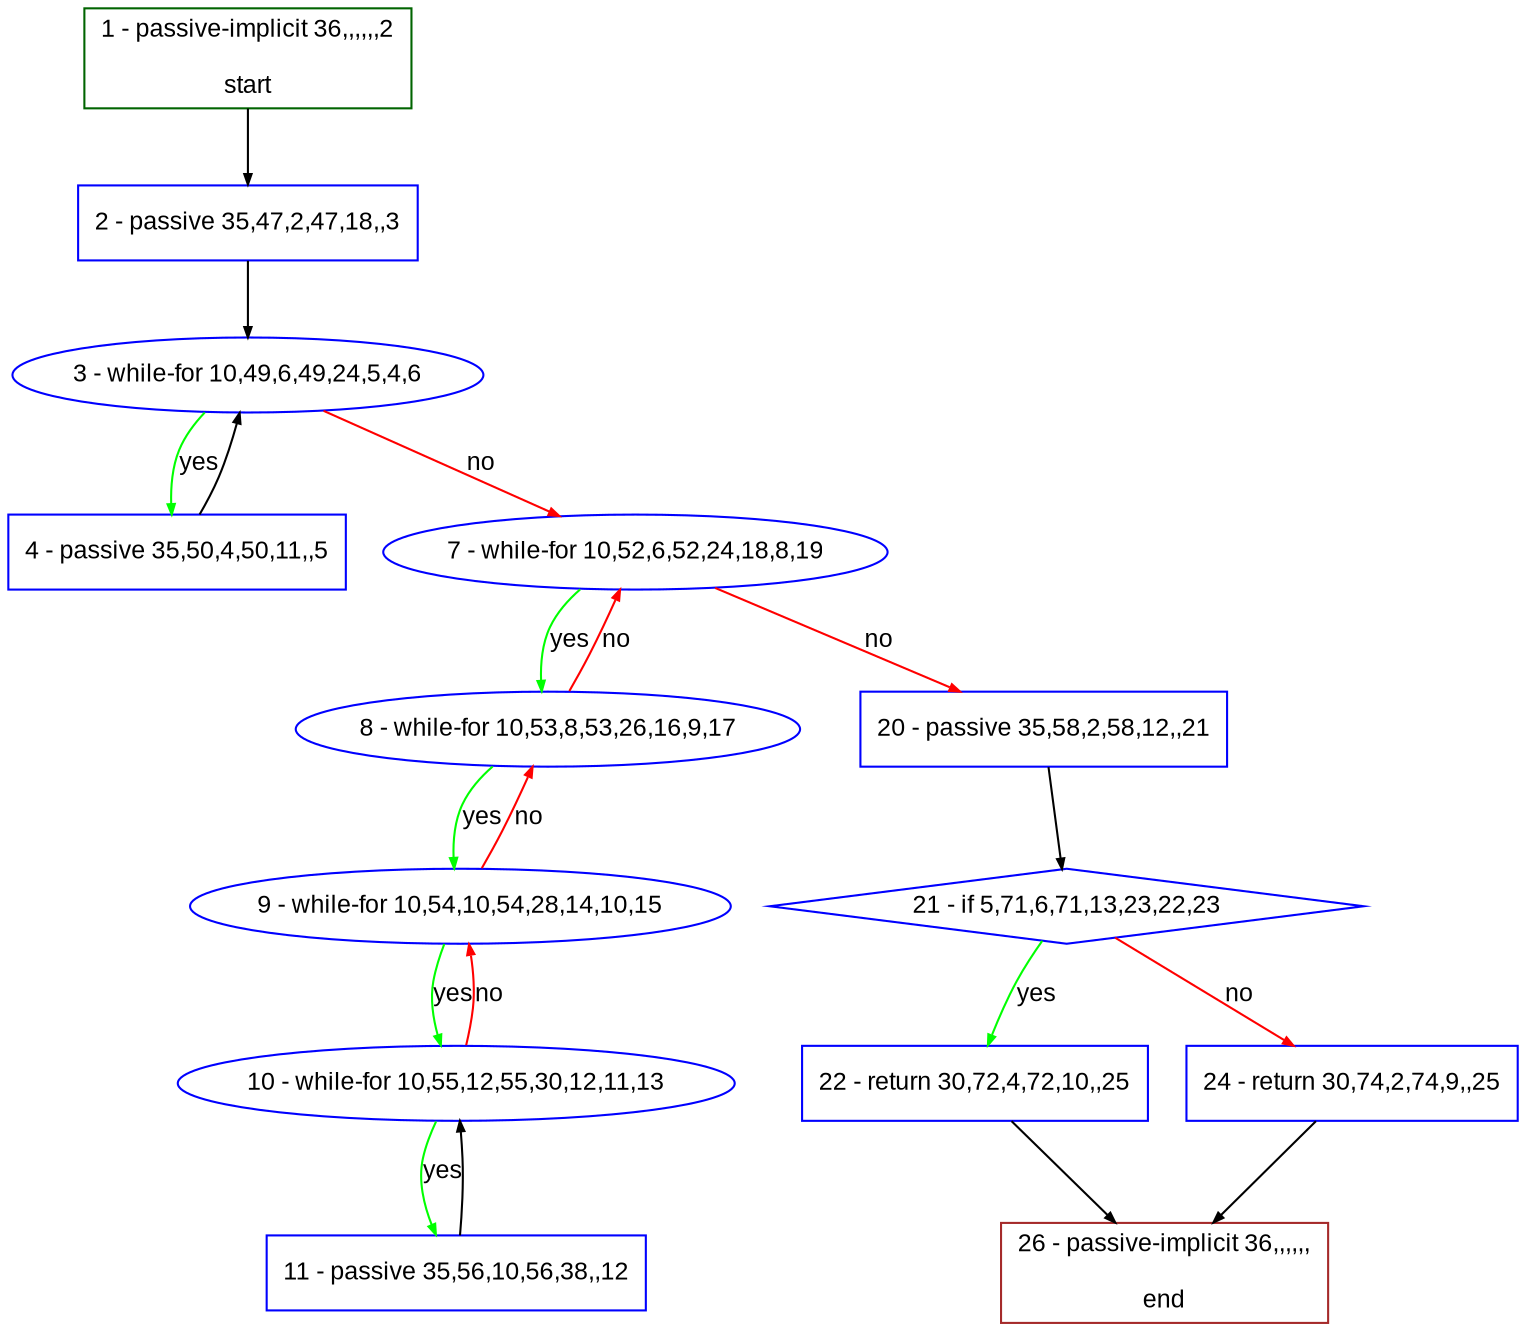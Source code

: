 digraph "" {
  graph [bgcolor="white", fillcolor="#FFFFCC", pack="true", packmode="clust", fontname="Arial", label="", fontsize="12", compound="true", style="rounded,filled"];
  node [node_initialized="no", fillcolor="white", fontname="Arial", label="", color="grey", fontsize="12", fixedsize="false", compound="true", shape="rectangle", style="filled"];
  edge [arrowtail="none", lhead="", fontcolor="black", fontname="Arial", label="", color="black", fontsize="12", arrowhead="normal", arrowsize="0.5", compound="true", ltail="", dir="forward"];
  __N1 [fillcolor="#ffffff", label="2 - passive 35,47,2,47,18,,3", color="#0000ff", shape="box", style="filled"];
  __N2 [fillcolor="#ffffff", label="1 - passive-implicit 36,,,,,,2\n\nstart", color="#006400", shape="box", style="filled"];
  __N3 [fillcolor="#ffffff", label="3 - while-for 10,49,6,49,24,5,4,6", color="#0000ff", shape="oval", style="filled"];
  __N4 [fillcolor="#ffffff", label="4 - passive 35,50,4,50,11,,5", color="#0000ff", shape="box", style="filled"];
  __N5 [fillcolor="#ffffff", label="7 - while-for 10,52,6,52,24,18,8,19", color="#0000ff", shape="oval", style="filled"];
  __N6 [fillcolor="#ffffff", label="8 - while-for 10,53,8,53,26,16,9,17", color="#0000ff", shape="oval", style="filled"];
  __N7 [fillcolor="#ffffff", label="20 - passive 35,58,2,58,12,,21", color="#0000ff", shape="box", style="filled"];
  __N8 [fillcolor="#ffffff", label="9 - while-for 10,54,10,54,28,14,10,15", color="#0000ff", shape="oval", style="filled"];
  __N9 [fillcolor="#ffffff", label="10 - while-for 10,55,12,55,30,12,11,13", color="#0000ff", shape="oval", style="filled"];
  __N10 [fillcolor="#ffffff", label="11 - passive 35,56,10,56,38,,12", color="#0000ff", shape="box", style="filled"];
  __N11 [fillcolor="#ffffff", label="21 - if 5,71,6,71,13,23,22,23", color="#0000ff", shape="diamond", style="filled"];
  __N12 [fillcolor="#ffffff", label="22 - return 30,72,4,72,10,,25", color="#0000ff", shape="box", style="filled"];
  __N13 [fillcolor="#ffffff", label="24 - return 30,74,2,74,9,,25", color="#0000ff", shape="box", style="filled"];
  __N14 [fillcolor="#ffffff", label="26 - passive-implicit 36,,,,,,\n\nend", color="#a52a2a", shape="box", style="filled"];
  __N2 -> __N1 [arrowtail="none", color="#000000", label="", arrowhead="normal", dir="forward"];
  __N1 -> __N3 [arrowtail="none", color="#000000", label="", arrowhead="normal", dir="forward"];
  __N3 -> __N4 [arrowtail="none", color="#00ff00", label="yes", arrowhead="normal", dir="forward"];
  __N4 -> __N3 [arrowtail="none", color="#000000", label="", arrowhead="normal", dir="forward"];
  __N3 -> __N5 [arrowtail="none", color="#ff0000", label="no", arrowhead="normal", dir="forward"];
  __N5 -> __N6 [arrowtail="none", color="#00ff00", label="yes", arrowhead="normal", dir="forward"];
  __N6 -> __N5 [arrowtail="none", color="#ff0000", label="no", arrowhead="normal", dir="forward"];
  __N5 -> __N7 [arrowtail="none", color="#ff0000", label="no", arrowhead="normal", dir="forward"];
  __N6 -> __N8 [arrowtail="none", color="#00ff00", label="yes", arrowhead="normal", dir="forward"];
  __N8 -> __N6 [arrowtail="none", color="#ff0000", label="no", arrowhead="normal", dir="forward"];
  __N8 -> __N9 [arrowtail="none", color="#00ff00", label="yes", arrowhead="normal", dir="forward"];
  __N9 -> __N8 [arrowtail="none", color="#ff0000", label="no", arrowhead="normal", dir="forward"];
  __N9 -> __N10 [arrowtail="none", color="#00ff00", label="yes", arrowhead="normal", dir="forward"];
  __N10 -> __N9 [arrowtail="none", color="#000000", label="", arrowhead="normal", dir="forward"];
  __N7 -> __N11 [arrowtail="none", color="#000000", label="", arrowhead="normal", dir="forward"];
  __N11 -> __N12 [arrowtail="none", color="#00ff00", label="yes", arrowhead="normal", dir="forward"];
  __N11 -> __N13 [arrowtail="none", color="#ff0000", label="no", arrowhead="normal", dir="forward"];
  __N12 -> __N14 [arrowtail="none", color="#000000", label="", arrowhead="normal", dir="forward"];
  __N13 -> __N14 [arrowtail="none", color="#000000", label="", arrowhead="normal", dir="forward"];
}
